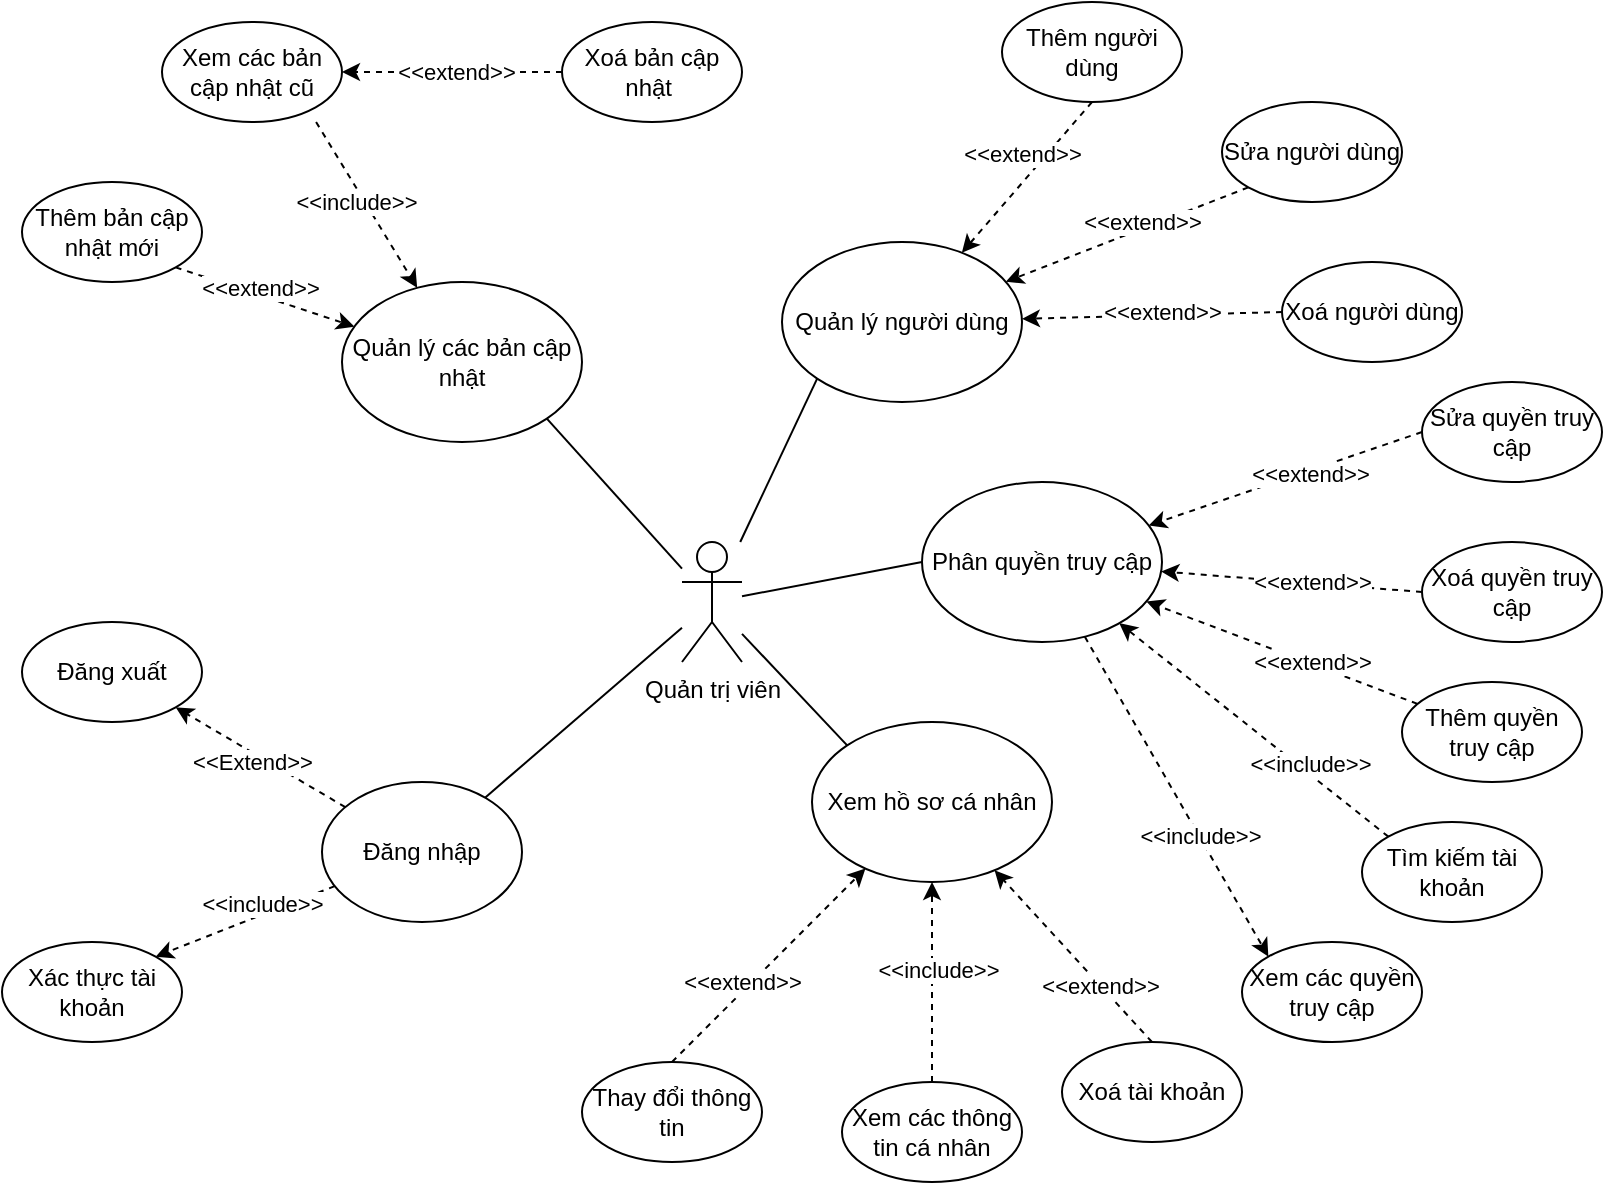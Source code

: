 <mxfile version="21.3.2" type="github">
  <diagram name="Page-1" id="Y62O64LjIEmLCjMb8_qz">
    <mxGraphModel dx="1434" dy="788" grid="1" gridSize="10" guides="1" tooltips="1" connect="1" arrows="1" fold="1" page="1" pageScale="1" pageWidth="850" pageHeight="1100" math="0" shadow="0">
      <root>
        <mxCell id="0" />
        <mxCell id="1" parent="0" />
        <mxCell id="TDPXB1UjCUMaSOOkUJRH-16" style="rounded=0;orthogonalLoop=1;jettySize=auto;html=1;entryX=1;entryY=1;entryDx=0;entryDy=0;endArrow=none;endFill=0;" parent="1" source="TDPXB1UjCUMaSOOkUJRH-1" target="TDPXB1UjCUMaSOOkUJRH-4" edge="1">
          <mxGeometry relative="1" as="geometry" />
        </mxCell>
        <mxCell id="TDPXB1UjCUMaSOOkUJRH-17" style="rounded=0;orthogonalLoop=1;jettySize=auto;html=1;entryX=0;entryY=1;entryDx=0;entryDy=0;endArrow=none;endFill=0;" parent="1" source="TDPXB1UjCUMaSOOkUJRH-1" target="TDPXB1UjCUMaSOOkUJRH-2" edge="1">
          <mxGeometry relative="1" as="geometry" />
        </mxCell>
        <mxCell id="TDPXB1UjCUMaSOOkUJRH-18" style="rounded=0;orthogonalLoop=1;jettySize=auto;html=1;entryX=0;entryY=0.5;entryDx=0;entryDy=0;endArrow=none;endFill=0;" parent="1" source="TDPXB1UjCUMaSOOkUJRH-1" target="TDPXB1UjCUMaSOOkUJRH-5" edge="1">
          <mxGeometry relative="1" as="geometry" />
        </mxCell>
        <mxCell id="TDPXB1UjCUMaSOOkUJRH-19" style="rounded=0;orthogonalLoop=1;jettySize=auto;html=1;entryX=0;entryY=0;entryDx=0;entryDy=0;endArrow=none;endFill=0;" parent="1" source="TDPXB1UjCUMaSOOkUJRH-1" target="TDPXB1UjCUMaSOOkUJRH-7" edge="1">
          <mxGeometry relative="1" as="geometry" />
        </mxCell>
        <mxCell id="TDPXB1UjCUMaSOOkUJRH-1" value="Quản trị viên" style="shape=umlActor;verticalLabelPosition=bottom;verticalAlign=top;html=1;outlineConnect=0;" parent="1" vertex="1">
          <mxGeometry x="360" y="280" width="30" height="60" as="geometry" />
        </mxCell>
        <mxCell id="TDPXB1UjCUMaSOOkUJRH-23" style="rounded=0;orthogonalLoop=1;jettySize=auto;html=1;dashed=1;exitX=0.5;exitY=1;exitDx=0;exitDy=0;" parent="1" source="TDPXB1UjCUMaSOOkUJRH-20" target="TDPXB1UjCUMaSOOkUJRH-2" edge="1">
          <mxGeometry relative="1" as="geometry" />
        </mxCell>
        <mxCell id="TDPXB1UjCUMaSOOkUJRH-26" value="&amp;lt;&amp;lt;extend&amp;gt;&amp;gt;" style="edgeLabel;html=1;align=center;verticalAlign=middle;resizable=0;points=[];" parent="TDPXB1UjCUMaSOOkUJRH-23" vertex="1" connectable="0">
          <mxGeometry x="-0.429" relative="1" as="geometry">
            <mxPoint x="-17" y="4" as="offset" />
          </mxGeometry>
        </mxCell>
        <mxCell id="TDPXB1UjCUMaSOOkUJRH-24" style="rounded=0;orthogonalLoop=1;jettySize=auto;html=1;endArrow=classic;endFill=1;dashed=1;exitX=0;exitY=1;exitDx=0;exitDy=0;" parent="1" source="TDPXB1UjCUMaSOOkUJRH-21" target="TDPXB1UjCUMaSOOkUJRH-2" edge="1">
          <mxGeometry relative="1" as="geometry" />
        </mxCell>
        <mxCell id="TDPXB1UjCUMaSOOkUJRH-27" value="&amp;lt;&amp;lt;extend&amp;gt;&amp;gt;" style="edgeLabel;html=1;align=center;verticalAlign=middle;resizable=0;points=[];" parent="TDPXB1UjCUMaSOOkUJRH-24" vertex="1" connectable="0">
          <mxGeometry x="0.335" y="2" relative="1" as="geometry">
            <mxPoint x="27" y="-16" as="offset" />
          </mxGeometry>
        </mxCell>
        <mxCell id="TDPXB1UjCUMaSOOkUJRH-25" style="rounded=0;orthogonalLoop=1;jettySize=auto;html=1;dashed=1;endArrow=classic;endFill=1;exitX=0;exitY=0.5;exitDx=0;exitDy=0;" parent="1" source="TDPXB1UjCUMaSOOkUJRH-22" target="TDPXB1UjCUMaSOOkUJRH-2" edge="1">
          <mxGeometry relative="1" as="geometry" />
        </mxCell>
        <mxCell id="TDPXB1UjCUMaSOOkUJRH-28" value="&amp;lt;&amp;lt;extend&amp;gt;&amp;gt;" style="edgeLabel;html=1;align=center;verticalAlign=middle;resizable=0;points=[];" parent="TDPXB1UjCUMaSOOkUJRH-25" vertex="1" connectable="0">
          <mxGeometry x="0.276" y="-3" relative="1" as="geometry">
            <mxPoint x="23" y="1" as="offset" />
          </mxGeometry>
        </mxCell>
        <mxCell id="TDPXB1UjCUMaSOOkUJRH-2" value="Quản lý người dùng" style="ellipse;whiteSpace=wrap;html=1;" parent="1" vertex="1">
          <mxGeometry x="410" y="130" width="120" height="80" as="geometry" />
        </mxCell>
        <mxCell id="TDPXB1UjCUMaSOOkUJRH-55" style="rounded=0;orthogonalLoop=1;jettySize=auto;html=1;dashed=1;exitX=1;exitY=1;exitDx=0;exitDy=0;" parent="1" source="TDPXB1UjCUMaSOOkUJRH-54" target="TDPXB1UjCUMaSOOkUJRH-4" edge="1">
          <mxGeometry relative="1" as="geometry">
            <mxPoint x="30.91" y="87.32" as="sourcePoint" />
            <mxPoint x="99.09" y="59.998" as="targetPoint" />
          </mxGeometry>
        </mxCell>
        <mxCell id="TDPXB1UjCUMaSOOkUJRH-56" value="&amp;lt;&amp;lt;extend&amp;gt;&amp;gt;" style="edgeLabel;html=1;align=center;verticalAlign=middle;resizable=0;points=[];" parent="TDPXB1UjCUMaSOOkUJRH-55" vertex="1" connectable="0">
          <mxGeometry x="0.286" relative="1" as="geometry">
            <mxPoint x="-15" y="-9" as="offset" />
          </mxGeometry>
        </mxCell>
        <mxCell id="TDPXB1UjCUMaSOOkUJRH-58" style="rounded=0;orthogonalLoop=1;jettySize=auto;html=1;dashed=1;exitX=0.856;exitY=1;exitDx=0;exitDy=0;exitPerimeter=0;" parent="1" source="TDPXB1UjCUMaSOOkUJRH-57" target="TDPXB1UjCUMaSOOkUJRH-4" edge="1">
          <mxGeometry relative="1" as="geometry" />
        </mxCell>
        <mxCell id="TDPXB1UjCUMaSOOkUJRH-59" value="&amp;lt;&amp;lt;include&amp;gt;&amp;gt;" style="edgeLabel;html=1;align=center;verticalAlign=middle;resizable=0;points=[];" parent="TDPXB1UjCUMaSOOkUJRH-58" vertex="1" connectable="0">
          <mxGeometry x="0.287" y="1" relative="1" as="geometry">
            <mxPoint x="-14" y="-13" as="offset" />
          </mxGeometry>
        </mxCell>
        <mxCell id="TDPXB1UjCUMaSOOkUJRH-61" style="rounded=0;orthogonalLoop=1;jettySize=auto;html=1;dashed=1;exitX=0;exitY=0.5;exitDx=0;exitDy=0;entryX=1;entryY=0.5;entryDx=0;entryDy=0;" parent="1" source="TDPXB1UjCUMaSOOkUJRH-60" target="TDPXB1UjCUMaSOOkUJRH-57" edge="1">
          <mxGeometry relative="1" as="geometry" />
        </mxCell>
        <mxCell id="TDPXB1UjCUMaSOOkUJRH-62" value="&amp;lt;&amp;lt;extend&amp;gt;&amp;gt;" style="edgeLabel;html=1;align=center;verticalAlign=middle;resizable=0;points=[];" parent="TDPXB1UjCUMaSOOkUJRH-61" vertex="1" connectable="0">
          <mxGeometry x="-0.43" y="-2" relative="1" as="geometry">
            <mxPoint x="-22" y="2" as="offset" />
          </mxGeometry>
        </mxCell>
        <mxCell id="TDPXB1UjCUMaSOOkUJRH-4" value="Quản lý các bản cập nhật" style="ellipse;whiteSpace=wrap;html=1;" parent="1" vertex="1">
          <mxGeometry x="190" y="150" width="120" height="80" as="geometry" />
        </mxCell>
        <mxCell id="TDPXB1UjCUMaSOOkUJRH-30" style="rounded=0;orthogonalLoop=1;jettySize=auto;html=1;dashed=1;" parent="1" source="TDPXB1UjCUMaSOOkUJRH-29" target="TDPXB1UjCUMaSOOkUJRH-5" edge="1">
          <mxGeometry relative="1" as="geometry" />
        </mxCell>
        <mxCell id="TDPXB1UjCUMaSOOkUJRH-31" value="&amp;lt;&amp;lt;extend&amp;gt;&amp;gt;" style="edgeLabel;html=1;align=center;verticalAlign=middle;resizable=0;points=[];" parent="TDPXB1UjCUMaSOOkUJRH-30" vertex="1" connectable="0">
          <mxGeometry x="0.343" y="-2" relative="1" as="geometry">
            <mxPoint x="37" y="15" as="offset" />
          </mxGeometry>
        </mxCell>
        <mxCell id="TDPXB1UjCUMaSOOkUJRH-33" style="rounded=0;orthogonalLoop=1;jettySize=auto;html=1;dashed=1;exitX=0;exitY=0.5;exitDx=0;exitDy=0;" parent="1" source="TDPXB1UjCUMaSOOkUJRH-32" target="TDPXB1UjCUMaSOOkUJRH-5" edge="1">
          <mxGeometry relative="1" as="geometry" />
        </mxCell>
        <mxCell id="TDPXB1UjCUMaSOOkUJRH-34" value="&amp;lt;&amp;lt;extend&amp;gt;&amp;gt;" style="edgeLabel;html=1;align=center;verticalAlign=middle;resizable=0;points=[];" parent="TDPXB1UjCUMaSOOkUJRH-33" vertex="1" connectable="0">
          <mxGeometry x="0.325" y="-3" relative="1" as="geometry">
            <mxPoint x="31" y="5" as="offset" />
          </mxGeometry>
        </mxCell>
        <mxCell id="TDPXB1UjCUMaSOOkUJRH-37" style="rounded=0;orthogonalLoop=1;jettySize=auto;html=1;dashed=1;exitX=0;exitY=0.5;exitDx=0;exitDy=0;" parent="1" source="TDPXB1UjCUMaSOOkUJRH-36" target="TDPXB1UjCUMaSOOkUJRH-5" edge="1">
          <mxGeometry relative="1" as="geometry" />
        </mxCell>
        <mxCell id="TDPXB1UjCUMaSOOkUJRH-38" value="&amp;lt;&amp;lt;extend&amp;gt;&amp;gt;" style="edgeLabel;html=1;align=center;verticalAlign=middle;resizable=0;points=[];" parent="TDPXB1UjCUMaSOOkUJRH-37" vertex="1" connectable="0">
          <mxGeometry x="-0.17" y="1" relative="1" as="geometry">
            <mxPoint as="offset" />
          </mxGeometry>
        </mxCell>
        <mxCell id="TDPXB1UjCUMaSOOkUJRH-40" style="rounded=0;orthogonalLoop=1;jettySize=auto;html=1;dashed=1;exitX=0;exitY=0;exitDx=0;exitDy=0;" parent="1" source="TDPXB1UjCUMaSOOkUJRH-39" target="TDPXB1UjCUMaSOOkUJRH-5" edge="1">
          <mxGeometry relative="1" as="geometry" />
        </mxCell>
        <mxCell id="TDPXB1UjCUMaSOOkUJRH-41" value="&amp;lt;&amp;lt;include&amp;gt;&amp;gt;" style="edgeLabel;html=1;align=center;verticalAlign=middle;resizable=0;points=[];" parent="TDPXB1UjCUMaSOOkUJRH-40" vertex="1" connectable="0">
          <mxGeometry x="-0.377" y="-4" relative="1" as="geometry">
            <mxPoint as="offset" />
          </mxGeometry>
        </mxCell>
        <mxCell id="TDPXB1UjCUMaSOOkUJRH-49" style="rounded=0;orthogonalLoop=1;jettySize=auto;html=1;dashed=1;entryX=0;entryY=0;entryDx=0;entryDy=0;" parent="1" source="TDPXB1UjCUMaSOOkUJRH-5" target="TDPXB1UjCUMaSOOkUJRH-48" edge="1">
          <mxGeometry relative="1" as="geometry" />
        </mxCell>
        <mxCell id="TDPXB1UjCUMaSOOkUJRH-50" value="&amp;lt;&amp;lt;include&amp;gt;&amp;gt;" style="edgeLabel;html=1;align=center;verticalAlign=middle;resizable=0;points=[];" parent="TDPXB1UjCUMaSOOkUJRH-49" vertex="1" connectable="0">
          <mxGeometry x="0.24" relative="1" as="geometry">
            <mxPoint as="offset" />
          </mxGeometry>
        </mxCell>
        <mxCell id="TDPXB1UjCUMaSOOkUJRH-5" value="Phân quyền truy cập" style="ellipse;whiteSpace=wrap;html=1;" parent="1" vertex="1">
          <mxGeometry x="480" y="250" width="120" height="80" as="geometry" />
        </mxCell>
        <mxCell id="TDPXB1UjCUMaSOOkUJRH-10" style="rounded=0;orthogonalLoop=1;jettySize=auto;html=1;dashed=1;entryX=1;entryY=1;entryDx=0;entryDy=0;" parent="1" source="TDPXB1UjCUMaSOOkUJRH-6" target="TDPXB1UjCUMaSOOkUJRH-8" edge="1">
          <mxGeometry relative="1" as="geometry" />
        </mxCell>
        <mxCell id="TDPXB1UjCUMaSOOkUJRH-11" value="&amp;lt;&amp;lt;Extend&amp;gt;&amp;gt;" style="edgeLabel;html=1;align=center;verticalAlign=middle;resizable=0;points=[];" parent="TDPXB1UjCUMaSOOkUJRH-10" vertex="1" connectable="0">
          <mxGeometry x="0.247" relative="1" as="geometry">
            <mxPoint x="6" y="8" as="offset" />
          </mxGeometry>
        </mxCell>
        <mxCell id="TDPXB1UjCUMaSOOkUJRH-13" style="rounded=0;orthogonalLoop=1;jettySize=auto;html=1;dashed=1;entryX=1;entryY=0;entryDx=0;entryDy=0;" parent="1" source="TDPXB1UjCUMaSOOkUJRH-6" target="TDPXB1UjCUMaSOOkUJRH-12" edge="1">
          <mxGeometry relative="1" as="geometry" />
        </mxCell>
        <mxCell id="TDPXB1UjCUMaSOOkUJRH-14" value="&amp;lt;&amp;lt;include&amp;gt;&amp;gt;" style="edgeLabel;html=1;align=center;verticalAlign=middle;resizable=0;points=[];" parent="TDPXB1UjCUMaSOOkUJRH-13" vertex="1" connectable="0">
          <mxGeometry x="-0.28" relative="1" as="geometry">
            <mxPoint x="-4" y="-4" as="offset" />
          </mxGeometry>
        </mxCell>
        <mxCell id="TDPXB1UjCUMaSOOkUJRH-15" style="rounded=0;orthogonalLoop=1;jettySize=auto;html=1;endArrow=none;endFill=0;" parent="1" source="TDPXB1UjCUMaSOOkUJRH-6" target="TDPXB1UjCUMaSOOkUJRH-1" edge="1">
          <mxGeometry relative="1" as="geometry" />
        </mxCell>
        <mxCell id="TDPXB1UjCUMaSOOkUJRH-6" value="Đăng nhập" style="ellipse;whiteSpace=wrap;html=1;" parent="1" vertex="1">
          <mxGeometry x="180" y="400" width="100" height="70" as="geometry" />
        </mxCell>
        <mxCell id="TDPXB1UjCUMaSOOkUJRH-43" style="rounded=0;orthogonalLoop=1;jettySize=auto;html=1;dashed=1;exitX=0.5;exitY=0;exitDx=0;exitDy=0;" parent="1" source="TDPXB1UjCUMaSOOkUJRH-42" target="TDPXB1UjCUMaSOOkUJRH-7" edge="1">
          <mxGeometry relative="1" as="geometry" />
        </mxCell>
        <mxCell id="TDPXB1UjCUMaSOOkUJRH-44" value="&amp;lt;&amp;lt;extend&amp;gt;&amp;gt;" style="edgeLabel;html=1;align=center;verticalAlign=middle;resizable=0;points=[];" parent="TDPXB1UjCUMaSOOkUJRH-43" vertex="1" connectable="0">
          <mxGeometry x="-0.23" y="4" relative="1" as="geometry">
            <mxPoint as="offset" />
          </mxGeometry>
        </mxCell>
        <mxCell id="TDPXB1UjCUMaSOOkUJRH-46" style="rounded=0;orthogonalLoop=1;jettySize=auto;html=1;dashed=1;exitX=0.5;exitY=0;exitDx=0;exitDy=0;" parent="1" source="TDPXB1UjCUMaSOOkUJRH-45" target="TDPXB1UjCUMaSOOkUJRH-7" edge="1">
          <mxGeometry relative="1" as="geometry" />
        </mxCell>
        <mxCell id="TDPXB1UjCUMaSOOkUJRH-47" value="&amp;lt;&amp;lt;include&amp;gt;&amp;gt;" style="edgeLabel;html=1;align=center;verticalAlign=middle;resizable=0;points=[];" parent="TDPXB1UjCUMaSOOkUJRH-46" vertex="1" connectable="0">
          <mxGeometry x="0.123" y="-3" relative="1" as="geometry">
            <mxPoint as="offset" />
          </mxGeometry>
        </mxCell>
        <mxCell id="TDPXB1UjCUMaSOOkUJRH-52" style="rounded=0;orthogonalLoop=1;jettySize=auto;html=1;dashed=1;exitX=0.5;exitY=0;exitDx=0;exitDy=0;" parent="1" source="TDPXB1UjCUMaSOOkUJRH-51" target="TDPXB1UjCUMaSOOkUJRH-7" edge="1">
          <mxGeometry relative="1" as="geometry" />
        </mxCell>
        <mxCell id="TDPXB1UjCUMaSOOkUJRH-53" value="&amp;lt;&amp;lt;extend&amp;gt;&amp;gt;" style="edgeLabel;html=1;align=center;verticalAlign=middle;resizable=0;points=[];" parent="TDPXB1UjCUMaSOOkUJRH-52" vertex="1" connectable="0">
          <mxGeometry x="-0.327" relative="1" as="geometry">
            <mxPoint as="offset" />
          </mxGeometry>
        </mxCell>
        <mxCell id="TDPXB1UjCUMaSOOkUJRH-7" value="Xem hồ sơ cá nhân" style="ellipse;whiteSpace=wrap;html=1;" parent="1" vertex="1">
          <mxGeometry x="425" y="370" width="120" height="80" as="geometry" />
        </mxCell>
        <mxCell id="TDPXB1UjCUMaSOOkUJRH-8" value="Đăng xuất" style="ellipse;whiteSpace=wrap;html=1;" parent="1" vertex="1">
          <mxGeometry x="30" y="320" width="90" height="50" as="geometry" />
        </mxCell>
        <mxCell id="TDPXB1UjCUMaSOOkUJRH-12" value="Xác thực tài khoản" style="ellipse;whiteSpace=wrap;html=1;" parent="1" vertex="1">
          <mxGeometry x="20" y="480" width="90" height="50" as="geometry" />
        </mxCell>
        <mxCell id="TDPXB1UjCUMaSOOkUJRH-20" value="Thêm người dùng" style="ellipse;whiteSpace=wrap;html=1;" parent="1" vertex="1">
          <mxGeometry x="520" y="10" width="90" height="50" as="geometry" />
        </mxCell>
        <mxCell id="TDPXB1UjCUMaSOOkUJRH-21" value="Sửa người dùng" style="ellipse;whiteSpace=wrap;html=1;" parent="1" vertex="1">
          <mxGeometry x="630" y="60" width="90" height="50" as="geometry" />
        </mxCell>
        <mxCell id="TDPXB1UjCUMaSOOkUJRH-22" value="Xoá người dùng" style="ellipse;whiteSpace=wrap;html=1;" parent="1" vertex="1">
          <mxGeometry x="660" y="140" width="90" height="50" as="geometry" />
        </mxCell>
        <mxCell id="TDPXB1UjCUMaSOOkUJRH-29" value="Thêm quyền truy cập" style="ellipse;whiteSpace=wrap;html=1;" parent="1" vertex="1">
          <mxGeometry x="720" y="350" width="90" height="50" as="geometry" />
        </mxCell>
        <mxCell id="TDPXB1UjCUMaSOOkUJRH-32" value="Xoá quyền truy cập" style="ellipse;whiteSpace=wrap;html=1;" parent="1" vertex="1">
          <mxGeometry x="730" y="280" width="90" height="50" as="geometry" />
        </mxCell>
        <mxCell id="TDPXB1UjCUMaSOOkUJRH-36" value="Sửa quyền truy cập" style="ellipse;whiteSpace=wrap;html=1;" parent="1" vertex="1">
          <mxGeometry x="730" y="200" width="90" height="50" as="geometry" />
        </mxCell>
        <mxCell id="TDPXB1UjCUMaSOOkUJRH-39" value="Tìm kiếm tài khoản" style="ellipse;whiteSpace=wrap;html=1;" parent="1" vertex="1">
          <mxGeometry x="700" y="420" width="90" height="50" as="geometry" />
        </mxCell>
        <mxCell id="TDPXB1UjCUMaSOOkUJRH-42" value="Thay đổi thông tin" style="ellipse;whiteSpace=wrap;html=1;" parent="1" vertex="1">
          <mxGeometry x="310" y="540" width="90" height="50" as="geometry" />
        </mxCell>
        <mxCell id="TDPXB1UjCUMaSOOkUJRH-45" value="Xem các thông tin cá nhân" style="ellipse;whiteSpace=wrap;html=1;" parent="1" vertex="1">
          <mxGeometry x="440" y="550" width="90" height="50" as="geometry" />
        </mxCell>
        <mxCell id="TDPXB1UjCUMaSOOkUJRH-48" value="Xem các quyền truy cập" style="ellipse;whiteSpace=wrap;html=1;" parent="1" vertex="1">
          <mxGeometry x="640" y="480" width="90" height="50" as="geometry" />
        </mxCell>
        <mxCell id="TDPXB1UjCUMaSOOkUJRH-51" value="Xoá tài khoản" style="ellipse;whiteSpace=wrap;html=1;" parent="1" vertex="1">
          <mxGeometry x="550" y="530" width="90" height="50" as="geometry" />
        </mxCell>
        <mxCell id="TDPXB1UjCUMaSOOkUJRH-54" value="Thêm bản cập nhật mới" style="ellipse;whiteSpace=wrap;html=1;" parent="1" vertex="1">
          <mxGeometry x="30" y="100" width="90" height="50" as="geometry" />
        </mxCell>
        <mxCell id="TDPXB1UjCUMaSOOkUJRH-57" value="Xem các bản cập nhật cũ" style="ellipse;whiteSpace=wrap;html=1;" parent="1" vertex="1">
          <mxGeometry x="100" y="20" width="90" height="50" as="geometry" />
        </mxCell>
        <mxCell id="TDPXB1UjCUMaSOOkUJRH-60" value="Xoá bản cập nhật&amp;nbsp;" style="ellipse;whiteSpace=wrap;html=1;" parent="1" vertex="1">
          <mxGeometry x="300" y="20" width="90" height="50" as="geometry" />
        </mxCell>
      </root>
    </mxGraphModel>
  </diagram>
</mxfile>
